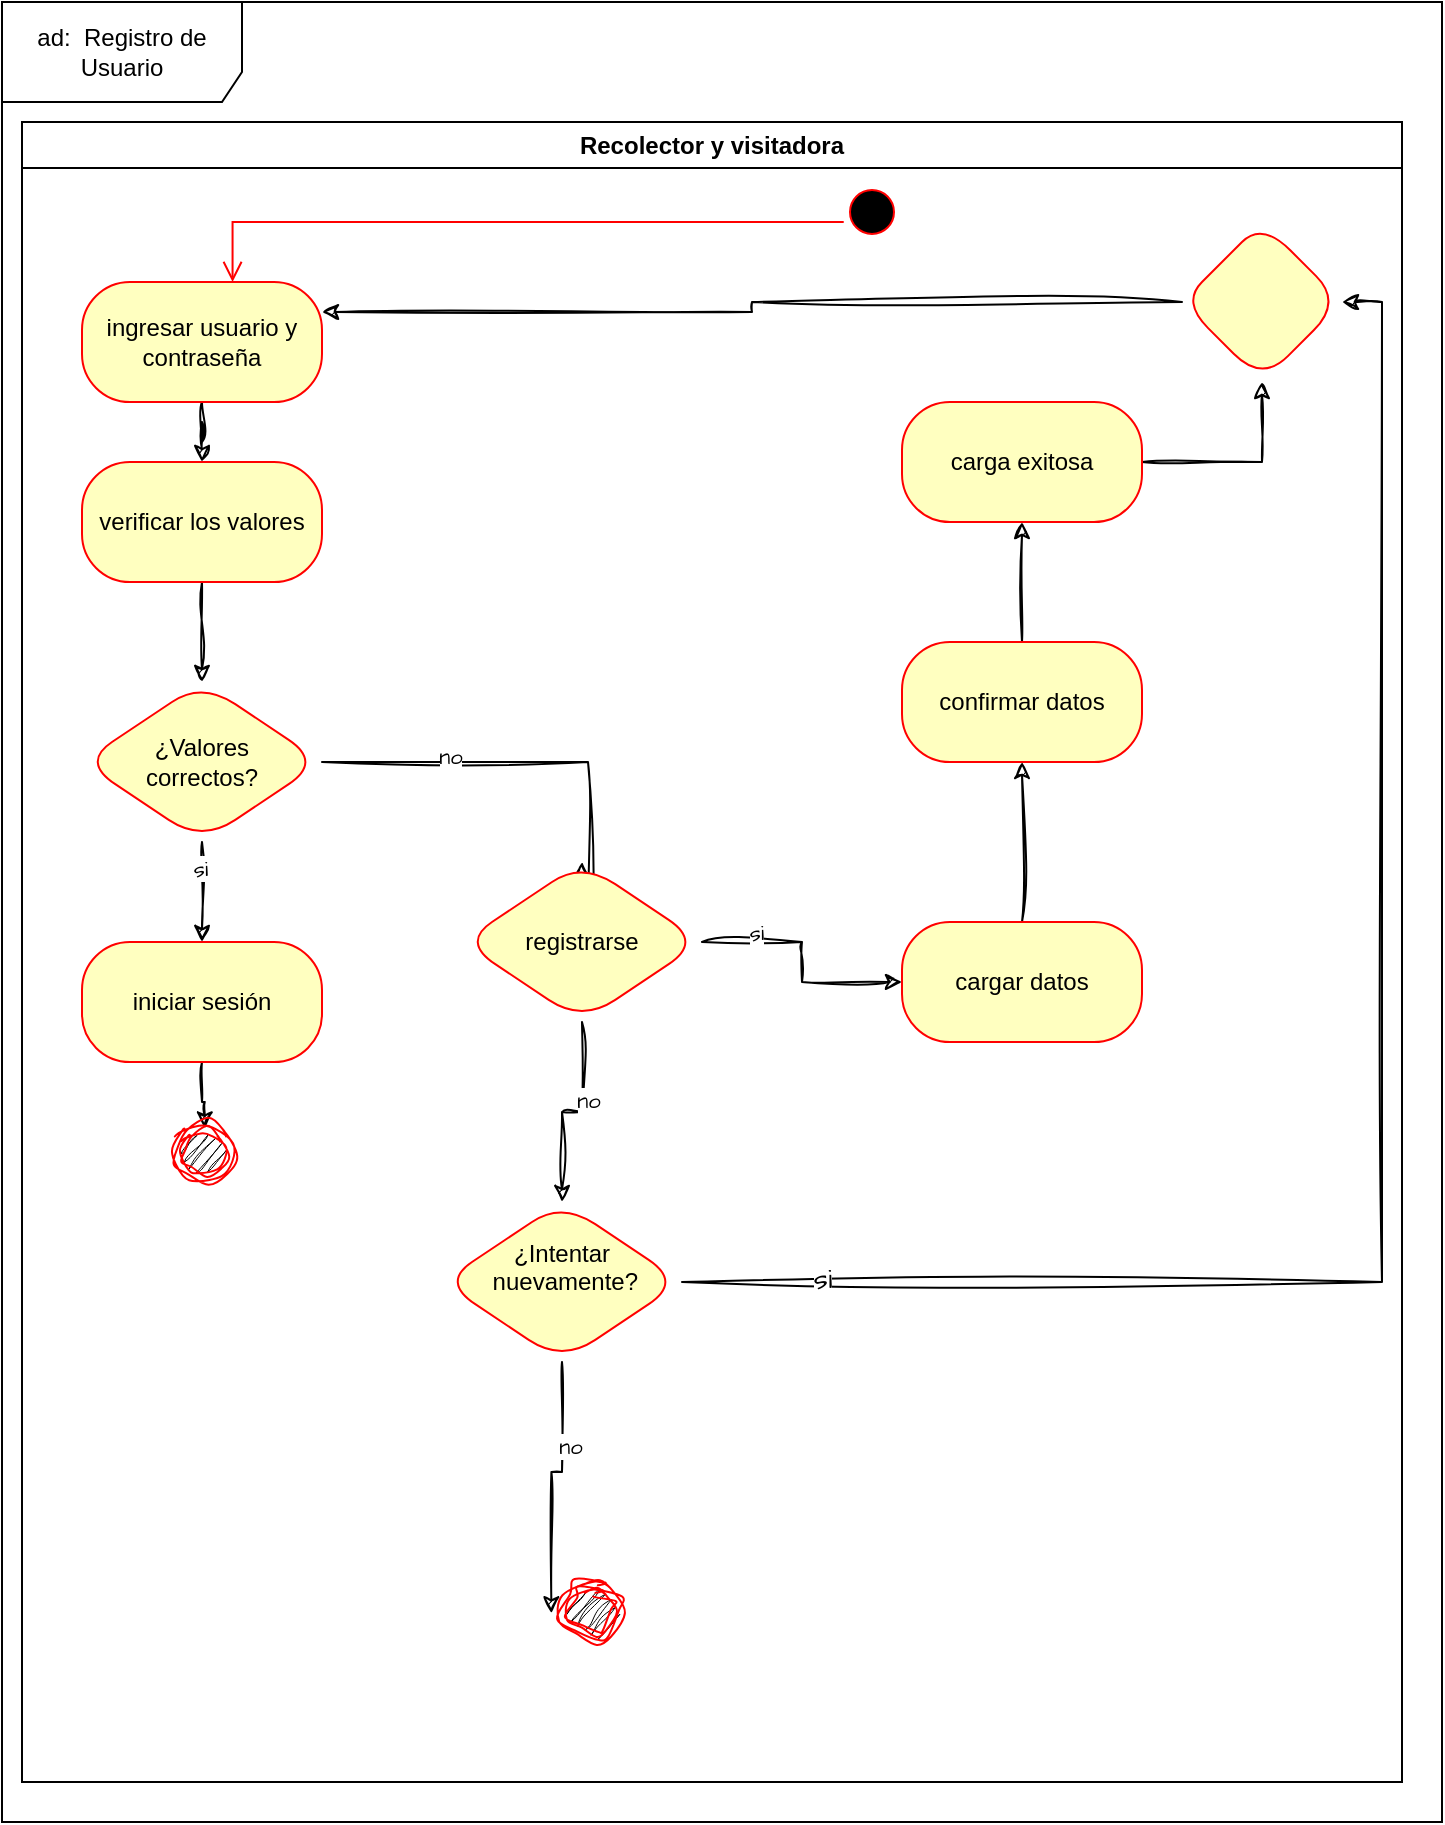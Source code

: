 <mxfile version="24.5.5" type="google">
  <diagram name="Page-1" id="e7e014a7-5840-1c2e-5031-d8a46d1fe8dd">
    <mxGraphModel grid="1" page="1" gridSize="10" guides="1" tooltips="1" connect="1" arrows="1" fold="1" pageScale="1" pageWidth="1169" pageHeight="826" background="none" math="0" shadow="0">
      <root>
        <mxCell id="0" />
        <mxCell id="1" parent="0" />
        <mxCell id="2" value="Recolector y visitadora" style="swimlane;whiteSpace=wrap" vertex="1" parent="1">
          <mxGeometry x="220" y="-120" width="690" height="830" as="geometry" />
        </mxCell>
        <mxCell id="5" value="" style="ellipse;shape=startState;fillColor=#000000;strokeColor=#ff0000;" vertex="1" parent="2">
          <mxGeometry x="410" y="30" width="30" height="30" as="geometry" />
        </mxCell>
        <mxCell id="6" value="" style="edgeStyle=elbowEdgeStyle;elbow=horizontal;verticalAlign=bottom;endArrow=open;endSize=8;strokeColor=#FF0000;endFill=1;rounded=0;" edge="1" parent="2" target="sspcrflbFd4XTNTOdRQj-46" source="5">
          <mxGeometry x="100" y="40" as="geometry">
            <mxPoint x="105.0" y="64.6" as="targetPoint" />
            <mxPoint x="424.28" y="50" as="sourcePoint" />
            <Array as="points">
              <mxPoint x="105.28" y="50" />
            </Array>
          </mxGeometry>
        </mxCell>
        <mxCell id="sspcrflbFd4XTNTOdRQj-66" value="" style="edgeStyle=orthogonalEdgeStyle;rounded=0;sketch=1;hachureGap=4;jiggle=2;curveFitting=1;orthogonalLoop=1;jettySize=auto;html=1;fontFamily=Architects Daughter;fontSource=https%3A%2F%2Ffonts.googleapis.com%2Fcss%3Ffamily%3DArchitects%2BDaughter;" edge="1" parent="2" source="sspcrflbFd4XTNTOdRQj-46" target="sspcrflbFd4XTNTOdRQj-65">
          <mxGeometry relative="1" as="geometry" />
        </mxCell>
        <mxCell id="sspcrflbFd4XTNTOdRQj-46" value="&lt;span style=&quot;text-wrap: nowrap;&quot;&gt;ingresar usuario y&lt;/span&gt;&lt;div&gt;&lt;span style=&quot;text-wrap: nowrap;&quot;&gt;contraseña&lt;/span&gt;&lt;/div&gt;" style="rounded=1;whiteSpace=wrap;html=1;fillColor=#ffffc0;strokeColor=#ff0000;fontColor=#000000;arcSize=40;" vertex="1" parent="2">
          <mxGeometry x="30" y="80" width="120" height="60" as="geometry" />
        </mxCell>
        <mxCell id="sspcrflbFd4XTNTOdRQj-71" value="" style="edgeStyle=orthogonalEdgeStyle;rounded=0;sketch=1;hachureGap=4;jiggle=2;curveFitting=1;orthogonalLoop=1;jettySize=auto;html=1;fontFamily=Architects Daughter;fontSource=https%3A%2F%2Ffonts.googleapis.com%2Fcss%3Ffamily%3DArchitects%2BDaughter;" edge="1" parent="2" source="sspcrflbFd4XTNTOdRQj-65" target="sspcrflbFd4XTNTOdRQj-70">
          <mxGeometry relative="1" as="geometry" />
        </mxCell>
        <mxCell id="sspcrflbFd4XTNTOdRQj-65" value="&lt;span style=&quot;text-wrap: nowrap;&quot;&gt;verificar los valores&lt;/span&gt;" style="rounded=1;whiteSpace=wrap;html=1;fillColor=#ffffc0;strokeColor=#ff0000;fontColor=#000000;arcSize=40;" vertex="1" parent="2">
          <mxGeometry x="30" y="170" width="120" height="60" as="geometry" />
        </mxCell>
        <mxCell id="sspcrflbFd4XTNTOdRQj-75" value="" style="edgeStyle=orthogonalEdgeStyle;rounded=0;sketch=1;hachureGap=4;jiggle=2;curveFitting=1;orthogonalLoop=1;jettySize=auto;html=1;fontFamily=Architects Daughter;fontSource=https%3A%2F%2Ffonts.googleapis.com%2Fcss%3Ffamily%3DArchitects%2BDaughter;" edge="1" parent="2" source="sspcrflbFd4XTNTOdRQj-70" target="sspcrflbFd4XTNTOdRQj-74">
          <mxGeometry relative="1" as="geometry" />
        </mxCell>
        <mxCell id="sspcrflbFd4XTNTOdRQj-83" value="&lt;div&gt;&lt;br&gt;&lt;/div&gt;" style="edgeLabel;html=1;align=center;verticalAlign=middle;resizable=0;points=[];sketch=1;hachureGap=4;jiggle=2;curveFitting=1;fontFamily=Architects Daughter;fontSource=https%3A%2F%2Ffonts.googleapis.com%2Fcss%3Ffamily%3DArchitects%2BDaughter;" connectable="0" vertex="1" parent="sspcrflbFd4XTNTOdRQj-75">
          <mxGeometry x="0.525" y="-1" relative="1" as="geometry">
            <mxPoint as="offset" />
          </mxGeometry>
        </mxCell>
        <mxCell id="sspcrflbFd4XTNTOdRQj-84" value="si" style="edgeLabel;html=1;align=center;verticalAlign=middle;resizable=0;points=[];sketch=1;hachureGap=4;jiggle=2;curveFitting=1;fontFamily=Architects Daughter;fontSource=https%3A%2F%2Ffonts.googleapis.com%2Fcss%3Ffamily%3DArchitects%2BDaughter;" connectable="0" vertex="1" parent="sspcrflbFd4XTNTOdRQj-75">
          <mxGeometry x="-0.49" y="-1" relative="1" as="geometry">
            <mxPoint as="offset" />
          </mxGeometry>
        </mxCell>
        <mxCell id="sspcrflbFd4XTNTOdRQj-81" value="" style="edgeStyle=orthogonalEdgeStyle;rounded=0;sketch=1;hachureGap=4;jiggle=2;curveFitting=1;orthogonalLoop=1;jettySize=auto;html=1;fontFamily=Architects Daughter;fontSource=https%3A%2F%2Ffonts.googleapis.com%2Fcss%3Ffamily%3DArchitects%2BDaughter;entryX=0.5;entryY=0;entryDx=0;entryDy=0;" edge="1" parent="2" source="sspcrflbFd4XTNTOdRQj-70" target="sspcrflbFd4XTNTOdRQj-109">
          <mxGeometry relative="1" as="geometry">
            <mxPoint x="150.002" y="334.999" as="sourcePoint" />
            <mxPoint x="283.2" y="342.6" as="targetPoint" />
            <Array as="points">
              <mxPoint x="283" y="320" />
              <mxPoint x="283" y="420" />
              <mxPoint x="280" y="420" />
            </Array>
          </mxGeometry>
        </mxCell>
        <mxCell id="sspcrflbFd4XTNTOdRQj-85" value="no" style="edgeLabel;html=1;align=center;verticalAlign=middle;resizable=0;points=[];sketch=1;hachureGap=4;jiggle=2;curveFitting=1;fontFamily=Architects Daughter;fontSource=https%3A%2F%2Ffonts.googleapis.com%2Fcss%3Ffamily%3DArchitects%2BDaughter;" connectable="0" vertex="1" parent="sspcrflbFd4XTNTOdRQj-81">
          <mxGeometry x="-0.554" y="3" relative="1" as="geometry">
            <mxPoint as="offset" />
          </mxGeometry>
        </mxCell>
        <mxCell id="sspcrflbFd4XTNTOdRQj-70" value="¿Valores &lt;br&gt;correctos?" style="rhombus;whiteSpace=wrap;html=1;fillColor=#ffffc0;strokeColor=#ff0000;fontColor=#000000;rounded=1;arcSize=40;" vertex="1" parent="2">
          <mxGeometry x="30" y="280" width="120" height="80" as="geometry" />
        </mxCell>
        <mxCell id="sspcrflbFd4XTNTOdRQj-77" value="" style="edgeStyle=orthogonalEdgeStyle;rounded=0;sketch=1;hachureGap=4;jiggle=2;curveFitting=1;orthogonalLoop=1;jettySize=auto;html=1;fontFamily=Architects Daughter;fontSource=https%3A%2F%2Ffonts.googleapis.com%2Fcss%3Ffamily%3DArchitects%2BDaughter;entryX=0.548;entryY=0.109;entryDx=0;entryDy=0;entryPerimeter=0;" edge="1" parent="2" source="sspcrflbFd4XTNTOdRQj-74" target="sspcrflbFd4XTNTOdRQj-78">
          <mxGeometry relative="1" as="geometry">
            <mxPoint x="90" y="510" as="targetPoint" />
          </mxGeometry>
        </mxCell>
        <mxCell id="sspcrflbFd4XTNTOdRQj-74" value="iniciar sesión" style="whiteSpace=wrap;html=1;fillColor=#ffffc0;strokeColor=#ff0000;fontColor=#000000;rounded=1;arcSize=40;" vertex="1" parent="2">
          <mxGeometry x="30" y="410" width="120" height="60" as="geometry" />
        </mxCell>
        <mxCell id="sspcrflbFd4XTNTOdRQj-78" value="" style="ellipse;html=1;shape=endState;fillColor=#000000;strokeColor=#ff0000;sketch=1;hachureGap=4;jiggle=2;curveFitting=1;fontFamily=Architects Daughter;fontSource=https%3A%2F%2Ffonts.googleapis.com%2Fcss%3Ffamily%3DArchitects%2BDaughter;" vertex="1" parent="2">
          <mxGeometry x="75" y="500" width="30" height="30" as="geometry" />
        </mxCell>
        <mxCell id="sspcrflbFd4XTNTOdRQj-111" value="" style="edgeStyle=orthogonalEdgeStyle;rounded=0;sketch=1;hachureGap=4;jiggle=2;curveFitting=1;orthogonalLoop=1;jettySize=auto;html=1;fontFamily=Architects Daughter;fontSource=https%3A%2F%2Ffonts.googleapis.com%2Fcss%3Ffamily%3DArchitects%2BDaughter;" edge="1" parent="2" source="sspcrflbFd4XTNTOdRQj-109" target="sspcrflbFd4XTNTOdRQj-110">
          <mxGeometry relative="1" as="geometry" />
        </mxCell>
        <mxCell id="sspcrflbFd4XTNTOdRQj-115" value="si" style="edgeLabel;html=1;align=center;verticalAlign=middle;resizable=0;points=[];sketch=1;hachureGap=4;jiggle=2;curveFitting=1;fontFamily=Architects Daughter;fontSource=https%3A%2F%2Ffonts.googleapis.com%2Fcss%3Ffamily%3DArchitects%2BDaughter;" connectable="0" vertex="1" parent="sspcrflbFd4XTNTOdRQj-111">
          <mxGeometry x="-0.556" y="5" relative="1" as="geometry">
            <mxPoint as="offset" />
          </mxGeometry>
        </mxCell>
        <mxCell id="sspcrflbFd4XTNTOdRQj-123" value="" style="edgeStyle=orthogonalEdgeStyle;rounded=0;sketch=1;hachureGap=4;jiggle=2;curveFitting=1;orthogonalLoop=1;jettySize=auto;html=1;fontFamily=Architects Daughter;fontSource=https%3A%2F%2Ffonts.googleapis.com%2Fcss%3Ffamily%3DArchitects%2BDaughter;" edge="1" parent="2" source="sspcrflbFd4XTNTOdRQj-109" target="sspcrflbFd4XTNTOdRQj-122">
          <mxGeometry relative="1" as="geometry" />
        </mxCell>
        <mxCell id="sspcrflbFd4XTNTOdRQj-127" value="no" style="edgeLabel;html=1;align=center;verticalAlign=middle;resizable=0;points=[];sketch=1;hachureGap=4;jiggle=2;curveFitting=1;fontFamily=Architects Daughter;fontSource=https%3A%2F%2Ffonts.googleapis.com%2Fcss%3Ffamily%3DArchitects%2BDaughter;" connectable="0" vertex="1" parent="sspcrflbFd4XTNTOdRQj-123">
          <mxGeometry x="-0.233" y="3" relative="1" as="geometry">
            <mxPoint as="offset" />
          </mxGeometry>
        </mxCell>
        <mxCell id="sspcrflbFd4XTNTOdRQj-109" value="registrarse" style="rhombus;whiteSpace=wrap;html=1;fillColor=#ffffc0;strokeColor=#ff0000;fontColor=#000000;rounded=1;arcSize=40;" vertex="1" parent="2">
          <mxGeometry x="220" y="370" width="120" height="80" as="geometry" />
        </mxCell>
        <mxCell id="sspcrflbFd4XTNTOdRQj-113" value="" style="edgeStyle=orthogonalEdgeStyle;rounded=0;sketch=1;hachureGap=4;jiggle=2;curveFitting=1;orthogonalLoop=1;jettySize=auto;html=1;fontFamily=Architects Daughter;fontSource=https%3A%2F%2Ffonts.googleapis.com%2Fcss%3Ffamily%3DArchitects%2BDaughter;" edge="1" parent="2" source="sspcrflbFd4XTNTOdRQj-110" target="sspcrflbFd4XTNTOdRQj-112">
          <mxGeometry relative="1" as="geometry" />
        </mxCell>
        <mxCell id="sspcrflbFd4XTNTOdRQj-110" value="cargar datos" style="whiteSpace=wrap;html=1;fillColor=#ffffc0;strokeColor=#ff0000;fontColor=#000000;rounded=1;arcSize=40;" vertex="1" parent="2">
          <mxGeometry x="440" y="400" width="120" height="60" as="geometry" />
        </mxCell>
        <mxCell id="sspcrflbFd4XTNTOdRQj-117" value="" style="edgeStyle=orthogonalEdgeStyle;rounded=0;sketch=1;hachureGap=4;jiggle=2;curveFitting=1;orthogonalLoop=1;jettySize=auto;html=1;fontFamily=Architects Daughter;fontSource=https%3A%2F%2Ffonts.googleapis.com%2Fcss%3Ffamily%3DArchitects%2BDaughter;" edge="1" parent="2" source="sspcrflbFd4XTNTOdRQj-112" target="sspcrflbFd4XTNTOdRQj-116">
          <mxGeometry relative="1" as="geometry" />
        </mxCell>
        <mxCell id="sspcrflbFd4XTNTOdRQj-112" value="confirmar datos" style="whiteSpace=wrap;html=1;fillColor=#ffffc0;strokeColor=#ff0000;fontColor=#000000;rounded=1;arcSize=40;" vertex="1" parent="2">
          <mxGeometry x="440" y="260" width="120" height="60" as="geometry" />
        </mxCell>
        <mxCell id="sspcrflbFd4XTNTOdRQj-130" value="" style="edgeStyle=orthogonalEdgeStyle;rounded=0;sketch=1;hachureGap=4;jiggle=2;curveFitting=1;orthogonalLoop=1;jettySize=auto;html=1;fontFamily=Architects Daughter;fontSource=https%3A%2F%2Ffonts.googleapis.com%2Fcss%3Ffamily%3DArchitects%2BDaughter;" edge="1" parent="2" source="sspcrflbFd4XTNTOdRQj-116" target="sspcrflbFd4XTNTOdRQj-129">
          <mxGeometry relative="1" as="geometry" />
        </mxCell>
        <mxCell id="sspcrflbFd4XTNTOdRQj-116" value="carga exitosa" style="whiteSpace=wrap;html=1;fillColor=#ffffc0;strokeColor=#ff0000;fontColor=#000000;rounded=1;arcSize=40;" vertex="1" parent="2">
          <mxGeometry x="440" y="140" width="120" height="60" as="geometry" />
        </mxCell>
        <mxCell id="sspcrflbFd4XTNTOdRQj-132" style="edgeStyle=orthogonalEdgeStyle;rounded=0;sketch=1;hachureGap=4;jiggle=2;curveFitting=1;orthogonalLoop=1;jettySize=auto;html=1;fontFamily=Architects Daughter;fontSource=https%3A%2F%2Ffonts.googleapis.com%2Fcss%3Ffamily%3DArchitects%2BDaughter;entryX=1;entryY=0.5;entryDx=0;entryDy=0;" edge="1" parent="2" source="sspcrflbFd4XTNTOdRQj-122" target="sspcrflbFd4XTNTOdRQj-129">
          <mxGeometry relative="1" as="geometry">
            <mxPoint x="630" y="80" as="targetPoint" />
          </mxGeometry>
        </mxCell>
        <mxCell id="sspcrflbFd4XTNTOdRQj-133" value="&lt;font style=&quot;font-size: 14px;&quot;&gt;si&lt;/font&gt;" style="edgeLabel;html=1;align=center;verticalAlign=middle;resizable=0;points=[];sketch=1;hachureGap=4;jiggle=2;curveFitting=1;fontFamily=Architects Daughter;fontSource=https%3A%2F%2Ffonts.googleapis.com%2Fcss%3Ffamily%3DArchitects%2BDaughter;" connectable="0" vertex="1" parent="sspcrflbFd4XTNTOdRQj-132">
          <mxGeometry x="-0.838" y="1" relative="1" as="geometry">
            <mxPoint as="offset" />
          </mxGeometry>
        </mxCell>
        <mxCell id="sspcrflbFd4XTNTOdRQj-122" value="¿Intentar&lt;div&gt;&amp;nbsp;nuevamente?&lt;div&gt;&lt;br&gt;&lt;/div&gt;&lt;/div&gt;" style="rhombus;whiteSpace=wrap;html=1;fillColor=#ffffc0;strokeColor=#ff0000;fontColor=#000000;rounded=1;arcSize=40;" vertex="1" parent="2">
          <mxGeometry x="210" y="540" width="120" height="80" as="geometry" />
        </mxCell>
        <mxCell id="sspcrflbFd4XTNTOdRQj-124" value="" style="ellipse;html=1;shape=endState;fillColor=#000000;strokeColor=#ff0000;sketch=1;hachureGap=4;jiggle=2;curveFitting=1;fontFamily=Architects Daughter;fontSource=https%3A%2F%2Ffonts.googleapis.com%2Fcss%3Ffamily%3DArchitects%2BDaughter;" vertex="1" parent="2">
          <mxGeometry x="270" y="730" width="30" height="30" as="geometry" />
        </mxCell>
        <mxCell id="sspcrflbFd4XTNTOdRQj-125" style="edgeStyle=orthogonalEdgeStyle;rounded=0;sketch=1;hachureGap=4;jiggle=2;curveFitting=1;orthogonalLoop=1;jettySize=auto;html=1;entryX=-0.178;entryY=0.522;entryDx=0;entryDy=0;entryPerimeter=0;fontFamily=Architects Daughter;fontSource=https%3A%2F%2Ffonts.googleapis.com%2Fcss%3Ffamily%3DArchitects%2BDaughter;" edge="1" parent="2" source="sspcrflbFd4XTNTOdRQj-122" target="sspcrflbFd4XTNTOdRQj-124">
          <mxGeometry relative="1" as="geometry" />
        </mxCell>
        <mxCell id="sspcrflbFd4XTNTOdRQj-126" value="no" style="edgeLabel;html=1;align=center;verticalAlign=middle;resizable=0;points=[];sketch=1;hachureGap=4;jiggle=2;curveFitting=1;fontFamily=Architects Daughter;fontSource=https%3A%2F%2Ffonts.googleapis.com%2Fcss%3Ffamily%3DArchitects%2BDaughter;" connectable="0" vertex="1" parent="sspcrflbFd4XTNTOdRQj-125">
          <mxGeometry x="-0.367" y="4" relative="1" as="geometry">
            <mxPoint as="offset" />
          </mxGeometry>
        </mxCell>
        <mxCell id="sspcrflbFd4XTNTOdRQj-131" style="edgeStyle=orthogonalEdgeStyle;rounded=0;sketch=1;hachureGap=4;jiggle=2;curveFitting=1;orthogonalLoop=1;jettySize=auto;html=1;entryX=1;entryY=0.25;entryDx=0;entryDy=0;fontFamily=Architects Daughter;fontSource=https%3A%2F%2Ffonts.googleapis.com%2Fcss%3Ffamily%3DArchitects%2BDaughter;" edge="1" parent="2" source="sspcrflbFd4XTNTOdRQj-129" target="sspcrflbFd4XTNTOdRQj-46">
          <mxGeometry relative="1" as="geometry" />
        </mxCell>
        <mxCell id="sspcrflbFd4XTNTOdRQj-129" value="" style="rhombus;whiteSpace=wrap;html=1;fillColor=#ffffc0;strokeColor=#ff0000;fontColor=#000000;rounded=1;arcSize=40;" vertex="1" parent="2">
          <mxGeometry x="580" y="50" width="80" height="80" as="geometry" />
        </mxCell>
        <mxCell id="C4vjSdjtiGOhjCp5dEwV-6" value="ad:&amp;nbsp; Registro de Usuario" style="shape=umlFrame;whiteSpace=wrap;html=1;pointerEvents=0;width=120;height=50;" vertex="1" parent="1">
          <mxGeometry x="210" y="-180" width="720" height="910" as="geometry" />
        </mxCell>
      </root>
    </mxGraphModel>
  </diagram>
</mxfile>
